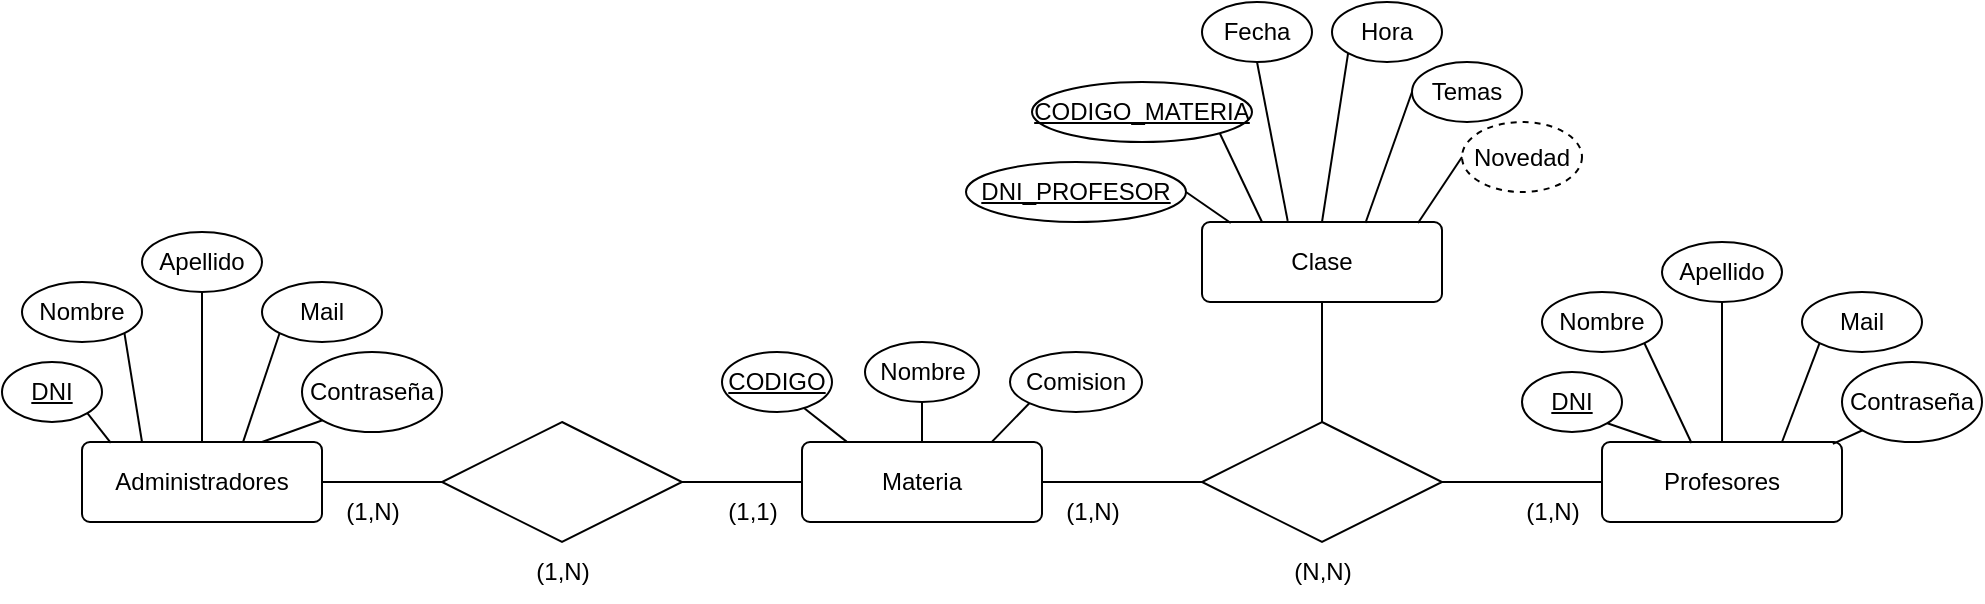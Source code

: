 <mxfile version="22.0.3" type="device">
  <diagram id="R2lEEEUBdFMjLlhIrx00" name="Page-1">
    <mxGraphModel dx="838" dy="974" grid="1" gridSize="10" guides="1" tooltips="1" connect="1" arrows="1" fold="1" page="1" pageScale="1" pageWidth="850" pageHeight="1100" math="0" shadow="0" extFonts="Permanent Marker^https://fonts.googleapis.com/css?family=Permanent+Marker">
      <root>
        <mxCell id="0" />
        <mxCell id="1" parent="0" />
        <mxCell id="hJiY_V8YvAr-VJmA7IlV-30" value="Materia" style="rounded=1;arcSize=10;whiteSpace=wrap;html=1;align=center;" parent="1" vertex="1">
          <mxGeometry x="565" y="550" width="120" height="40" as="geometry" />
        </mxCell>
        <mxCell id="hJiY_V8YvAr-VJmA7IlV-31" value="Administradores" style="rounded=1;arcSize=10;whiteSpace=wrap;html=1;align=center;" parent="1" vertex="1">
          <mxGeometry x="205" y="550" width="120" height="40" as="geometry" />
        </mxCell>
        <mxCell id="hJiY_V8YvAr-VJmA7IlV-32" value="Profesores" style="rounded=1;arcSize=10;whiteSpace=wrap;html=1;align=center;" parent="1" vertex="1">
          <mxGeometry x="965" y="550" width="120" height="40" as="geometry" />
        </mxCell>
        <mxCell id="hJiY_V8YvAr-VJmA7IlV-33" value="" style="shape=rhombus;perimeter=rhombusPerimeter;whiteSpace=wrap;html=1;align=center;" parent="1" vertex="1">
          <mxGeometry x="765" y="540" width="120" height="60" as="geometry" />
        </mxCell>
        <mxCell id="hJiY_V8YvAr-VJmA7IlV-34" value="" style="endArrow=none;html=1;rounded=0;exitX=1;exitY=0.5;exitDx=0;exitDy=0;entryX=0;entryY=0.5;entryDx=0;entryDy=0;" parent="1" source="hJiY_V8YvAr-VJmA7IlV-30" target="hJiY_V8YvAr-VJmA7IlV-33" edge="1">
          <mxGeometry relative="1" as="geometry">
            <mxPoint x="555" y="660" as="sourcePoint" />
            <mxPoint x="715" y="660" as="targetPoint" />
          </mxGeometry>
        </mxCell>
        <mxCell id="hJiY_V8YvAr-VJmA7IlV-35" value="" style="endArrow=none;html=1;rounded=0;entryX=0;entryY=0.5;entryDx=0;entryDy=0;exitX=1;exitY=0.5;exitDx=0;exitDy=0;" parent="1" source="hJiY_V8YvAr-VJmA7IlV-33" target="hJiY_V8YvAr-VJmA7IlV-32" edge="1">
          <mxGeometry relative="1" as="geometry">
            <mxPoint x="715" y="710" as="sourcePoint" />
            <mxPoint x="715" y="650" as="targetPoint" />
          </mxGeometry>
        </mxCell>
        <mxCell id="hJiY_V8YvAr-VJmA7IlV-36" value="(1,N)" style="text;html=1;align=center;verticalAlign=middle;resizable=0;points=[];autosize=1;strokeColor=none;fillColor=none;" parent="1" vertex="1">
          <mxGeometry x="915" y="570" width="50" height="30" as="geometry" />
        </mxCell>
        <mxCell id="hJiY_V8YvAr-VJmA7IlV-37" value="(1,N)&lt;br&gt;" style="text;html=1;align=center;verticalAlign=middle;resizable=0;points=[];autosize=1;strokeColor=none;fillColor=none;" parent="1" vertex="1">
          <mxGeometry x="685" y="570" width="50" height="30" as="geometry" />
        </mxCell>
        <mxCell id="hJiY_V8YvAr-VJmA7IlV-38" value="" style="shape=rhombus;perimeter=rhombusPerimeter;whiteSpace=wrap;html=1;align=center;" parent="1" vertex="1">
          <mxGeometry x="385" y="540" width="120" height="60" as="geometry" />
        </mxCell>
        <mxCell id="hJiY_V8YvAr-VJmA7IlV-39" value="" style="endArrow=none;html=1;rounded=0;exitX=0;exitY=0.5;exitDx=0;exitDy=0;entryX=1;entryY=0.5;entryDx=0;entryDy=0;" parent="1" source="hJiY_V8YvAr-VJmA7IlV-30" target="hJiY_V8YvAr-VJmA7IlV-38" edge="1">
          <mxGeometry relative="1" as="geometry">
            <mxPoint x="715" y="600" as="sourcePoint" />
            <mxPoint x="715" y="650" as="targetPoint" />
          </mxGeometry>
        </mxCell>
        <mxCell id="hJiY_V8YvAr-VJmA7IlV-40" value="" style="endArrow=none;html=1;rounded=0;exitX=1;exitY=0.5;exitDx=0;exitDy=0;entryX=0;entryY=0.5;entryDx=0;entryDy=0;" parent="1" source="hJiY_V8YvAr-VJmA7IlV-31" target="hJiY_V8YvAr-VJmA7IlV-38" edge="1">
          <mxGeometry relative="1" as="geometry">
            <mxPoint x="725" y="610" as="sourcePoint" />
            <mxPoint x="725" y="660" as="targetPoint" />
          </mxGeometry>
        </mxCell>
        <mxCell id="hJiY_V8YvAr-VJmA7IlV-41" value="Clase" style="rounded=1;arcSize=10;whiteSpace=wrap;html=1;align=center;" parent="1" vertex="1">
          <mxGeometry x="765" y="440" width="120" height="40" as="geometry" />
        </mxCell>
        <mxCell id="hJiY_V8YvAr-VJmA7IlV-42" value="" style="endArrow=none;html=1;rounded=0;exitX=0.5;exitY=0;exitDx=0;exitDy=0;entryX=0.5;entryY=1;entryDx=0;entryDy=0;" parent="1" source="hJiY_V8YvAr-VJmA7IlV-33" target="hJiY_V8YvAr-VJmA7IlV-41" edge="1">
          <mxGeometry relative="1" as="geometry">
            <mxPoint x="355" y="680" as="sourcePoint" />
            <mxPoint x="515" y="680" as="targetPoint" />
          </mxGeometry>
        </mxCell>
        <mxCell id="hJiY_V8YvAr-VJmA7IlV-43" value="(1,N)" style="text;html=1;align=center;verticalAlign=middle;resizable=0;points=[];autosize=1;strokeColor=none;fillColor=none;" parent="1" vertex="1">
          <mxGeometry x="325" y="570" width="50" height="30" as="geometry" />
        </mxCell>
        <mxCell id="hJiY_V8YvAr-VJmA7IlV-44" value="(1,1)" style="text;html=1;align=center;verticalAlign=middle;resizable=0;points=[];autosize=1;strokeColor=none;fillColor=none;" parent="1" vertex="1">
          <mxGeometry x="515" y="570" width="50" height="30" as="geometry" />
        </mxCell>
        <mxCell id="hJiY_V8YvAr-VJmA7IlV-45" value="(N,N)" style="text;html=1;align=center;verticalAlign=middle;resizable=0;points=[];autosize=1;strokeColor=none;fillColor=none;" parent="1" vertex="1">
          <mxGeometry x="800" y="600" width="50" height="30" as="geometry" />
        </mxCell>
        <mxCell id="hJiY_V8YvAr-VJmA7IlV-46" value="(1,N)" style="text;html=1;align=center;verticalAlign=middle;resizable=0;points=[];autosize=1;strokeColor=none;fillColor=none;" parent="1" vertex="1">
          <mxGeometry x="420" y="600" width="50" height="30" as="geometry" />
        </mxCell>
        <mxCell id="hJiY_V8YvAr-VJmA7IlV-47" value="DNI" style="ellipse;whiteSpace=wrap;html=1;align=center;fontStyle=4;" parent="1" vertex="1">
          <mxGeometry x="165" y="510" width="50" height="30" as="geometry" />
        </mxCell>
        <mxCell id="hJiY_V8YvAr-VJmA7IlV-48" value="Nombre" style="ellipse;whiteSpace=wrap;html=1;align=center;" parent="1" vertex="1">
          <mxGeometry x="175" y="470" width="60" height="30" as="geometry" />
        </mxCell>
        <mxCell id="hJiY_V8YvAr-VJmA7IlV-49" value="Apellido" style="ellipse;whiteSpace=wrap;html=1;align=center;" parent="1" vertex="1">
          <mxGeometry x="235" y="445" width="60" height="30" as="geometry" />
        </mxCell>
        <mxCell id="hJiY_V8YvAr-VJmA7IlV-50" value="Mail" style="ellipse;whiteSpace=wrap;html=1;align=center;" parent="1" vertex="1">
          <mxGeometry x="295" y="470" width="60" height="30" as="geometry" />
        </mxCell>
        <mxCell id="hJiY_V8YvAr-VJmA7IlV-51" value="Contraseña" style="ellipse;whiteSpace=wrap;html=1;align=center;" parent="1" vertex="1">
          <mxGeometry x="315" y="505" width="70" height="40" as="geometry" />
        </mxCell>
        <mxCell id="hJiY_V8YvAr-VJmA7IlV-52" value="DNI" style="ellipse;whiteSpace=wrap;html=1;align=center;fontStyle=4;" parent="1" vertex="1">
          <mxGeometry x="925" y="515" width="50" height="30" as="geometry" />
        </mxCell>
        <mxCell id="hJiY_V8YvAr-VJmA7IlV-53" value="Nombre" style="ellipse;whiteSpace=wrap;html=1;align=center;" parent="1" vertex="1">
          <mxGeometry x="935" y="475" width="60" height="30" as="geometry" />
        </mxCell>
        <mxCell id="hJiY_V8YvAr-VJmA7IlV-54" value="Apellido" style="ellipse;whiteSpace=wrap;html=1;align=center;" parent="1" vertex="1">
          <mxGeometry x="995" y="450" width="60" height="30" as="geometry" />
        </mxCell>
        <mxCell id="hJiY_V8YvAr-VJmA7IlV-55" value="Mail" style="ellipse;whiteSpace=wrap;html=1;align=center;" parent="1" vertex="1">
          <mxGeometry x="1065" y="475" width="60" height="30" as="geometry" />
        </mxCell>
        <mxCell id="hJiY_V8YvAr-VJmA7IlV-56" value="Contraseña" style="ellipse;whiteSpace=wrap;html=1;align=center;" parent="1" vertex="1">
          <mxGeometry x="1085" y="510" width="70" height="40" as="geometry" />
        </mxCell>
        <mxCell id="hJiY_V8YvAr-VJmA7IlV-57" value="Nombre" style="ellipse;whiteSpace=wrap;html=1;align=center;" parent="1" vertex="1">
          <mxGeometry x="596.5" y="500" width="57" height="30" as="geometry" />
        </mxCell>
        <mxCell id="hJiY_V8YvAr-VJmA7IlV-58" value="CODIGO" style="ellipse;whiteSpace=wrap;html=1;align=center;fontStyle=4;" parent="1" vertex="1">
          <mxGeometry x="525" y="505" width="55" height="30" as="geometry" />
        </mxCell>
        <mxCell id="hJiY_V8YvAr-VJmA7IlV-59" value="Comision" style="ellipse;whiteSpace=wrap;html=1;align=center;" parent="1" vertex="1">
          <mxGeometry x="669" y="505" width="66" height="30" as="geometry" />
        </mxCell>
        <mxCell id="hJiY_V8YvAr-VJmA7IlV-60" value="DNI_PROFESOR" style="ellipse;whiteSpace=wrap;html=1;align=center;fontStyle=4;" parent="1" vertex="1">
          <mxGeometry x="647" y="410" width="110" height="30" as="geometry" />
        </mxCell>
        <mxCell id="hJiY_V8YvAr-VJmA7IlV-61" value="CODIGO_MATERIA" style="ellipse;whiteSpace=wrap;html=1;align=center;fontStyle=4;" parent="1" vertex="1">
          <mxGeometry x="680" y="370" width="110" height="30" as="geometry" />
        </mxCell>
        <mxCell id="hJiY_V8YvAr-VJmA7IlV-62" value="Fecha" style="ellipse;whiteSpace=wrap;html=1;align=center;" parent="1" vertex="1">
          <mxGeometry x="765" y="330" width="55" height="30" as="geometry" />
        </mxCell>
        <mxCell id="hJiY_V8YvAr-VJmA7IlV-63" value="Hora" style="ellipse;whiteSpace=wrap;html=1;align=center;" parent="1" vertex="1">
          <mxGeometry x="830" y="330" width="55" height="30" as="geometry" />
        </mxCell>
        <mxCell id="hJiY_V8YvAr-VJmA7IlV-64" value="Temas" style="ellipse;whiteSpace=wrap;html=1;align=center;" parent="1" vertex="1">
          <mxGeometry x="870" y="360" width="55" height="30" as="geometry" />
        </mxCell>
        <mxCell id="hJiY_V8YvAr-VJmA7IlV-66" value="Novedad" style="ellipse;whiteSpace=wrap;html=1;align=center;dashed=1;" parent="1" vertex="1">
          <mxGeometry x="895" y="390" width="60" height="35" as="geometry" />
        </mxCell>
        <mxCell id="hJiY_V8YvAr-VJmA7IlV-71" value="" style="endArrow=none;html=1;rounded=0;exitX=1;exitY=1;exitDx=0;exitDy=0;entryX=0.12;entryY=0.012;entryDx=0;entryDy=0;entryPerimeter=0;" parent="1" source="hJiY_V8YvAr-VJmA7IlV-47" target="hJiY_V8YvAr-VJmA7IlV-31" edge="1">
          <mxGeometry relative="1" as="geometry">
            <mxPoint x="230" y="520" as="sourcePoint" />
            <mxPoint x="390" y="520" as="targetPoint" />
          </mxGeometry>
        </mxCell>
        <mxCell id="hJiY_V8YvAr-VJmA7IlV-72" value="" style="endArrow=none;html=1;rounded=0;exitX=1;exitY=1;exitDx=0;exitDy=0;entryX=0.25;entryY=0;entryDx=0;entryDy=0;" parent="1" source="hJiY_V8YvAr-VJmA7IlV-48" target="hJiY_V8YvAr-VJmA7IlV-31" edge="1">
          <mxGeometry relative="1" as="geometry">
            <mxPoint x="218" y="546" as="sourcePoint" />
            <mxPoint x="229" y="560" as="targetPoint" />
          </mxGeometry>
        </mxCell>
        <mxCell id="hJiY_V8YvAr-VJmA7IlV-73" value="" style="endArrow=none;html=1;rounded=0;exitX=0.5;exitY=1;exitDx=0;exitDy=0;entryX=0.5;entryY=0;entryDx=0;entryDy=0;" parent="1" source="hJiY_V8YvAr-VJmA7IlV-49" target="hJiY_V8YvAr-VJmA7IlV-31" edge="1">
          <mxGeometry relative="1" as="geometry">
            <mxPoint x="236" y="506" as="sourcePoint" />
            <mxPoint x="245" y="560" as="targetPoint" />
          </mxGeometry>
        </mxCell>
        <mxCell id="hJiY_V8YvAr-VJmA7IlV-74" value="" style="endArrow=none;html=1;rounded=0;exitX=0;exitY=1;exitDx=0;exitDy=0;entryX=0.671;entryY=0.001;entryDx=0;entryDy=0;entryPerimeter=0;" parent="1" source="hJiY_V8YvAr-VJmA7IlV-50" target="hJiY_V8YvAr-VJmA7IlV-31" edge="1">
          <mxGeometry relative="1" as="geometry">
            <mxPoint x="236" y="506" as="sourcePoint" />
            <mxPoint x="245" y="560" as="targetPoint" />
          </mxGeometry>
        </mxCell>
        <mxCell id="hJiY_V8YvAr-VJmA7IlV-75" value="" style="endArrow=none;html=1;rounded=0;exitX=0;exitY=1;exitDx=0;exitDy=0;entryX=0.75;entryY=0;entryDx=0;entryDy=0;" parent="1" source="hJiY_V8YvAr-VJmA7IlV-51" target="hJiY_V8YvAr-VJmA7IlV-31" edge="1">
          <mxGeometry relative="1" as="geometry">
            <mxPoint x="218" y="546" as="sourcePoint" />
            <mxPoint x="229" y="560" as="targetPoint" />
          </mxGeometry>
        </mxCell>
        <mxCell id="hJiY_V8YvAr-VJmA7IlV-76" value="" style="endArrow=none;html=1;rounded=0;exitX=0.745;exitY=0.933;exitDx=0;exitDy=0;exitPerimeter=0;entryX=0.186;entryY=-0.005;entryDx=0;entryDy=0;entryPerimeter=0;" parent="1" source="hJiY_V8YvAr-VJmA7IlV-58" target="hJiY_V8YvAr-VJmA7IlV-30" edge="1">
          <mxGeometry relative="1" as="geometry">
            <mxPoint x="570" y="540" as="sourcePoint" />
            <mxPoint x="730" y="540" as="targetPoint" />
          </mxGeometry>
        </mxCell>
        <mxCell id="hJiY_V8YvAr-VJmA7IlV-77" value="" style="endArrow=none;html=1;rounded=0;exitX=0.5;exitY=1;exitDx=0;exitDy=0;entryX=0.5;entryY=0;entryDx=0;entryDy=0;" parent="1" source="hJiY_V8YvAr-VJmA7IlV-57" target="hJiY_V8YvAr-VJmA7IlV-30" edge="1">
          <mxGeometry relative="1" as="geometry">
            <mxPoint x="576" y="543" as="sourcePoint" />
            <mxPoint x="597" y="560" as="targetPoint" />
          </mxGeometry>
        </mxCell>
        <mxCell id="hJiY_V8YvAr-VJmA7IlV-78" value="" style="endArrow=none;html=1;rounded=0;exitX=0;exitY=1;exitDx=0;exitDy=0;entryX=0.792;entryY=-0.005;entryDx=0;entryDy=0;entryPerimeter=0;" parent="1" source="hJiY_V8YvAr-VJmA7IlV-59" target="hJiY_V8YvAr-VJmA7IlV-30" edge="1">
          <mxGeometry relative="1" as="geometry">
            <mxPoint x="635" y="540" as="sourcePoint" />
            <mxPoint x="635" y="560" as="targetPoint" />
          </mxGeometry>
        </mxCell>
        <mxCell id="hJiY_V8YvAr-VJmA7IlV-79" value="" style="endArrow=none;html=1;rounded=0;exitX=1;exitY=0.5;exitDx=0;exitDy=0;entryX=0.12;entryY=0.012;entryDx=0;entryDy=0;entryPerimeter=0;" parent="1" source="hJiY_V8YvAr-VJmA7IlV-60" target="hJiY_V8YvAr-VJmA7IlV-41" edge="1">
          <mxGeometry relative="1" as="geometry">
            <mxPoint x="760" y="410" as="sourcePoint" />
            <mxPoint x="920" y="410" as="targetPoint" />
          </mxGeometry>
        </mxCell>
        <mxCell id="hJiY_V8YvAr-VJmA7IlV-80" value="" style="endArrow=none;html=1;rounded=0;exitX=1;exitY=1;exitDx=0;exitDy=0;entryX=0.25;entryY=0;entryDx=0;entryDy=0;" parent="1" source="hJiY_V8YvAr-VJmA7IlV-61" target="hJiY_V8YvAr-VJmA7IlV-41" edge="1">
          <mxGeometry relative="1" as="geometry">
            <mxPoint x="767" y="435" as="sourcePoint" />
            <mxPoint x="805" y="450" as="targetPoint" />
          </mxGeometry>
        </mxCell>
        <mxCell id="hJiY_V8YvAr-VJmA7IlV-81" value="" style="endArrow=none;html=1;rounded=0;exitX=0.5;exitY=1;exitDx=0;exitDy=0;entryX=0.357;entryY=-0.014;entryDx=0;entryDy=0;entryPerimeter=0;" parent="1" source="hJiY_V8YvAr-VJmA7IlV-62" target="hJiY_V8YvAr-VJmA7IlV-41" edge="1">
          <mxGeometry relative="1" as="geometry">
            <mxPoint x="800" y="395" as="sourcePoint" />
            <mxPoint x="805" y="450" as="targetPoint" />
          </mxGeometry>
        </mxCell>
        <mxCell id="hJiY_V8YvAr-VJmA7IlV-82" value="" style="endArrow=none;html=1;rounded=0;exitX=0;exitY=1;exitDx=0;exitDy=0;entryX=0.5;entryY=0;entryDx=0;entryDy=0;" parent="1" source="hJiY_V8YvAr-VJmA7IlV-63" target="hJiY_V8YvAr-VJmA7IlV-41" edge="1">
          <mxGeometry relative="1" as="geometry">
            <mxPoint x="803" y="370" as="sourcePoint" />
            <mxPoint x="818" y="449" as="targetPoint" />
          </mxGeometry>
        </mxCell>
        <mxCell id="hJiY_V8YvAr-VJmA7IlV-85" value="" style="endArrow=none;html=1;rounded=0;exitX=0;exitY=0.5;exitDx=0;exitDy=0;entryX=0.681;entryY=0.012;entryDx=0;entryDy=0;entryPerimeter=0;" parent="1" source="hJiY_V8YvAr-VJmA7IlV-64" target="hJiY_V8YvAr-VJmA7IlV-41" edge="1">
          <mxGeometry relative="1" as="geometry">
            <mxPoint x="848" y="366" as="sourcePoint" />
            <mxPoint x="835" y="450" as="targetPoint" />
          </mxGeometry>
        </mxCell>
        <mxCell id="hJiY_V8YvAr-VJmA7IlV-86" value="" style="endArrow=none;html=1;rounded=0;exitX=0;exitY=0.5;exitDx=0;exitDy=0;entryX=0.9;entryY=0.012;entryDx=0;entryDy=0;entryPerimeter=0;" parent="1" source="hJiY_V8YvAr-VJmA7IlV-66" target="hJiY_V8YvAr-VJmA7IlV-41" edge="1">
          <mxGeometry relative="1" as="geometry">
            <mxPoint x="880" y="385" as="sourcePoint" />
            <mxPoint x="857" y="450" as="targetPoint" />
          </mxGeometry>
        </mxCell>
        <mxCell id="hJiY_V8YvAr-VJmA7IlV-87" value="" style="endArrow=none;html=1;rounded=0;exitX=1;exitY=1;exitDx=0;exitDy=0;entryX=0.25;entryY=0;entryDx=0;entryDy=0;" parent="1" source="hJiY_V8YvAr-VJmA7IlV-52" target="hJiY_V8YvAr-VJmA7IlV-32" edge="1">
          <mxGeometry relative="1" as="geometry">
            <mxPoint x="990" y="530" as="sourcePoint" />
            <mxPoint x="1150" y="530" as="targetPoint" />
          </mxGeometry>
        </mxCell>
        <mxCell id="hJiY_V8YvAr-VJmA7IlV-88" value="" style="endArrow=none;html=1;rounded=0;exitX=1;exitY=1;exitDx=0;exitDy=0;entryX=0.373;entryY=0.012;entryDx=0;entryDy=0;entryPerimeter=0;" parent="1" source="hJiY_V8YvAr-VJmA7IlV-53" target="hJiY_V8YvAr-VJmA7IlV-32" edge="1">
          <mxGeometry relative="1" as="geometry">
            <mxPoint x="978" y="551" as="sourcePoint" />
            <mxPoint x="1005" y="560" as="targetPoint" />
          </mxGeometry>
        </mxCell>
        <mxCell id="hJiY_V8YvAr-VJmA7IlV-89" value="" style="endArrow=none;html=1;rounded=0;exitX=0.5;exitY=1;exitDx=0;exitDy=0;entryX=0.5;entryY=0;entryDx=0;entryDy=0;" parent="1" source="hJiY_V8YvAr-VJmA7IlV-54" target="hJiY_V8YvAr-VJmA7IlV-32" edge="1">
          <mxGeometry relative="1" as="geometry">
            <mxPoint x="996" y="511" as="sourcePoint" />
            <mxPoint x="1020" y="560" as="targetPoint" />
          </mxGeometry>
        </mxCell>
        <mxCell id="hJiY_V8YvAr-VJmA7IlV-90" value="" style="endArrow=none;html=1;rounded=0;exitX=0;exitY=1;exitDx=0;exitDy=0;entryX=0.75;entryY=0;entryDx=0;entryDy=0;" parent="1" source="hJiY_V8YvAr-VJmA7IlV-55" target="hJiY_V8YvAr-VJmA7IlV-32" edge="1">
          <mxGeometry relative="1" as="geometry">
            <mxPoint x="1035" y="490" as="sourcePoint" />
            <mxPoint x="1035" y="560" as="targetPoint" />
          </mxGeometry>
        </mxCell>
        <mxCell id="hJiY_V8YvAr-VJmA7IlV-91" value="" style="endArrow=none;html=1;rounded=0;exitX=0;exitY=1;exitDx=0;exitDy=0;entryX=0.962;entryY=0.024;entryDx=0;entryDy=0;entryPerimeter=0;" parent="1" source="hJiY_V8YvAr-VJmA7IlV-56" target="hJiY_V8YvAr-VJmA7IlV-32" edge="1">
          <mxGeometry relative="1" as="geometry">
            <mxPoint x="1084" y="511" as="sourcePoint" />
            <mxPoint x="1065" y="560" as="targetPoint" />
          </mxGeometry>
        </mxCell>
      </root>
    </mxGraphModel>
  </diagram>
</mxfile>
